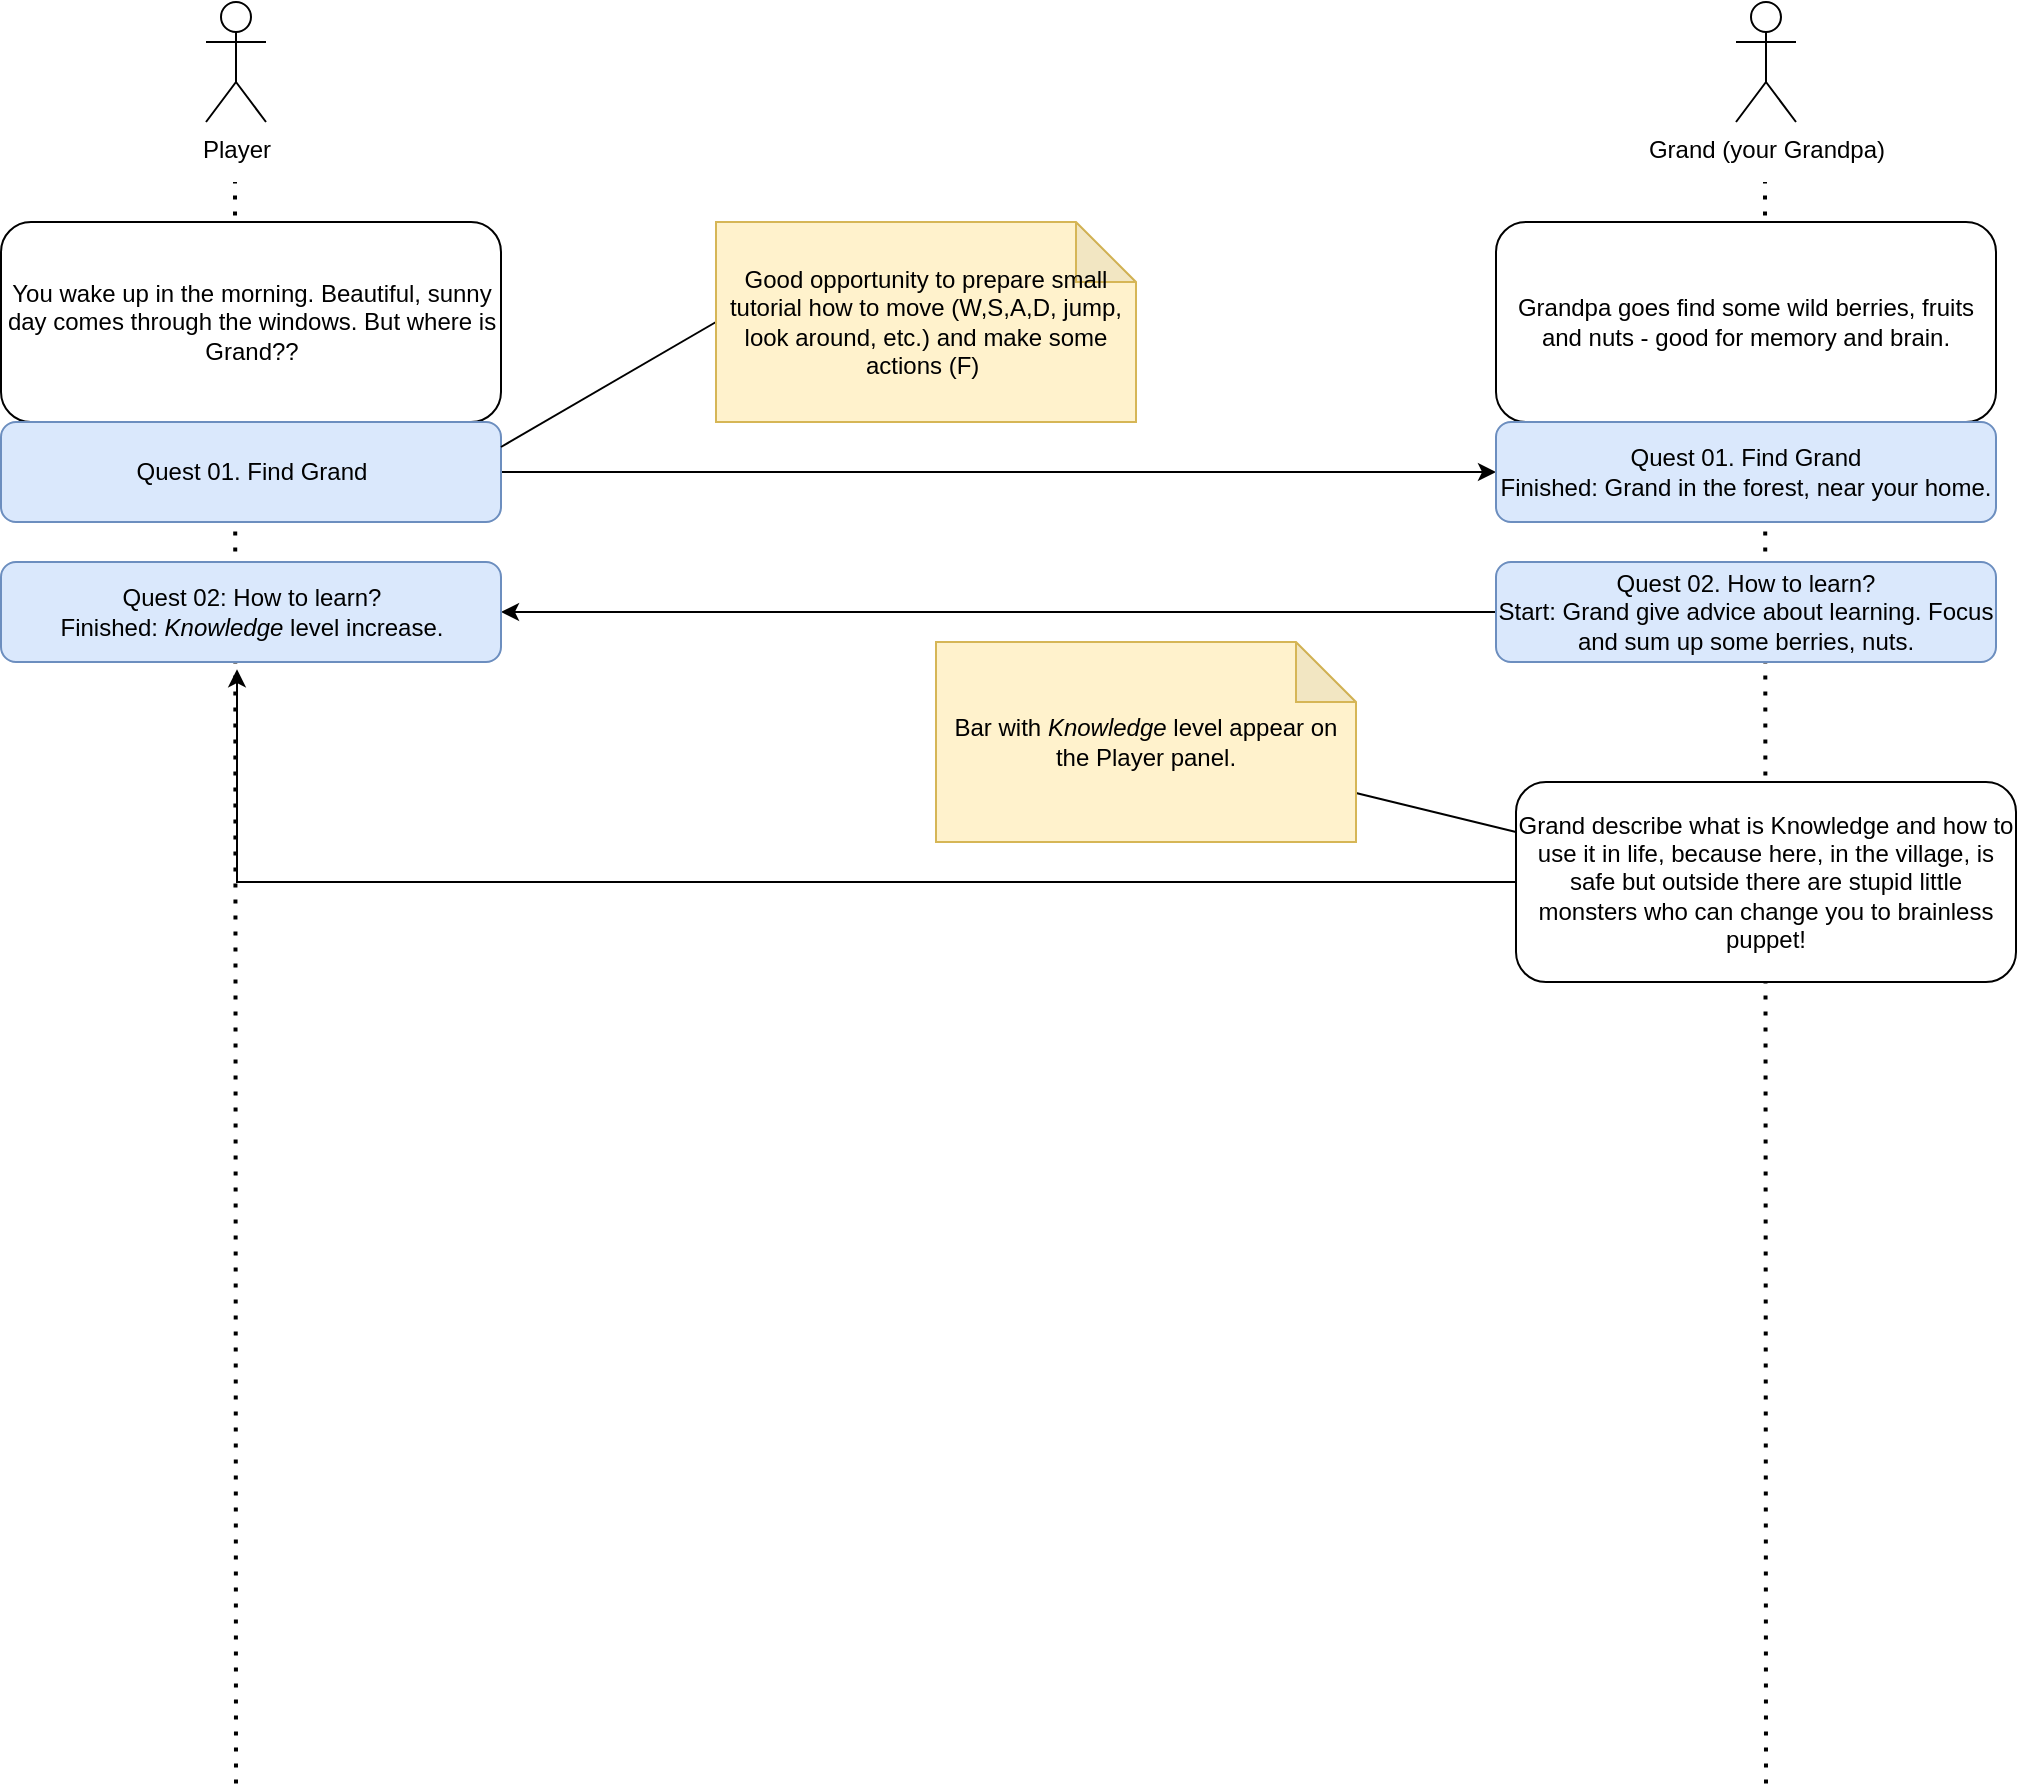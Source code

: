 <mxfile version="24.7.6">
  <diagram name="Strona-1" id="Y-7ij9XycatPjdk119q_">
    <mxGraphModel dx="1042" dy="567" grid="1" gridSize="10" guides="1" tooltips="1" connect="1" arrows="1" fold="1" page="1" pageScale="1" pageWidth="827" pageHeight="1169" math="0" shadow="0">
      <root>
        <mxCell id="0" />
        <mxCell id="1" parent="0" />
        <mxCell id="K3uyklWiUd7X3cECukyo-6" value="" style="endArrow=none;dashed=1;html=1;dashPattern=1 3;strokeWidth=2;rounded=0;" edge="1" parent="1">
          <mxGeometry width="50" height="50" relative="1" as="geometry">
            <mxPoint x="925" y="920.8" as="sourcePoint" />
            <mxPoint x="924.5" y="120" as="targetPoint" />
          </mxGeometry>
        </mxCell>
        <mxCell id="K3uyklWiUd7X3cECukyo-5" value="" style="endArrow=none;dashed=1;html=1;dashPattern=1 3;strokeWidth=2;rounded=0;" edge="1" parent="1">
          <mxGeometry width="50" height="50" relative="1" as="geometry">
            <mxPoint x="160" y="920.8" as="sourcePoint" />
            <mxPoint x="159.5" y="120" as="targetPoint" />
          </mxGeometry>
        </mxCell>
        <mxCell id="lWqgRdorW4td0UPTbbB5-1" value="Player" style="shape=umlActor;verticalLabelPosition=bottom;verticalAlign=top;html=1;outlineConnect=0;" parent="1" vertex="1">
          <mxGeometry x="145" y="30" width="30" height="60" as="geometry" />
        </mxCell>
        <mxCell id="lWqgRdorW4td0UPTbbB5-2" value="You wake up in the morning. Beautiful, sunny day comes through the windows. But where is Grand??" style="rounded=1;whiteSpace=wrap;html=1;" parent="1" vertex="1">
          <mxGeometry x="42.5" y="140" width="250" height="100" as="geometry" />
        </mxCell>
        <mxCell id="K3uyklWiUd7X3cECukyo-4" style="edgeStyle=orthogonalEdgeStyle;rounded=0;orthogonalLoop=1;jettySize=auto;html=1;entryX=0;entryY=0.5;entryDx=0;entryDy=0;" edge="1" parent="1" source="lWqgRdorW4td0UPTbbB5-3" target="K3uyklWiUd7X3cECukyo-3">
          <mxGeometry relative="1" as="geometry" />
        </mxCell>
        <mxCell id="lWqgRdorW4td0UPTbbB5-3" value="Quest 01. Find Grand" style="rounded=1;whiteSpace=wrap;html=1;fillColor=#dae8fc;strokeColor=#6c8ebf;" parent="1" vertex="1">
          <mxGeometry x="42.5" y="240" width="250" height="50" as="geometry" />
        </mxCell>
        <mxCell id="K3uyklWiUd7X3cECukyo-1" value="Grand (your Grandpa)" style="shape=umlActor;verticalLabelPosition=bottom;verticalAlign=top;html=1;outlineConnect=0;" vertex="1" parent="1">
          <mxGeometry x="910" y="30" width="30" height="60" as="geometry" />
        </mxCell>
        <mxCell id="K3uyklWiUd7X3cECukyo-2" value="Grandpa goes find some wild berries, fruits and nuts - good for memory and brain." style="rounded=1;whiteSpace=wrap;html=1;" vertex="1" parent="1">
          <mxGeometry x="790" y="140" width="250" height="100" as="geometry" />
        </mxCell>
        <mxCell id="K3uyklWiUd7X3cECukyo-3" value="Quest 01. Find Grand&lt;br&gt;Finished: Grand in the forest, near your home." style="rounded=1;whiteSpace=wrap;html=1;fillColor=#dae8fc;strokeColor=#6c8ebf;" vertex="1" parent="1">
          <mxGeometry x="790" y="240" width="250" height="50" as="geometry" />
        </mxCell>
        <mxCell id="K3uyklWiUd7X3cECukyo-9" style="rounded=0;orthogonalLoop=1;jettySize=auto;html=1;exitX=0;exitY=0.5;exitDx=0;exitDy=0;exitPerimeter=0;entryX=1;entryY=0.25;entryDx=0;entryDy=0;startArrow=none;startFill=0;endArrow=none;endFill=0;" edge="1" parent="1" source="K3uyklWiUd7X3cECukyo-7" target="lWqgRdorW4td0UPTbbB5-3">
          <mxGeometry relative="1" as="geometry" />
        </mxCell>
        <mxCell id="K3uyklWiUd7X3cECukyo-7" value="Good opportunity to prepare small tutorial how to move (W,S,A,D, jump, look around, etc.) and make some actions (F)&amp;nbsp;" style="shape=note;whiteSpace=wrap;html=1;backgroundOutline=1;darkOpacity=0.05;fillColor=#fff2cc;strokeColor=#d6b656;" vertex="1" parent="1">
          <mxGeometry x="400" y="140" width="210" height="100" as="geometry" />
        </mxCell>
        <mxCell id="K3uyklWiUd7X3cECukyo-12" style="edgeStyle=orthogonalEdgeStyle;rounded=0;orthogonalLoop=1;jettySize=auto;html=1;entryX=1;entryY=0.5;entryDx=0;entryDy=0;" edge="1" parent="1" source="K3uyklWiUd7X3cECukyo-10" target="K3uyklWiUd7X3cECukyo-11">
          <mxGeometry relative="1" as="geometry" />
        </mxCell>
        <mxCell id="K3uyklWiUd7X3cECukyo-10" value="Quest 02. How to learn?&lt;br&gt;Start: Grand give advice about learning. Focus and sum up some berries, nuts." style="rounded=1;whiteSpace=wrap;html=1;fillColor=#dae8fc;strokeColor=#6c8ebf;" vertex="1" parent="1">
          <mxGeometry x="790" y="310" width="250" height="50" as="geometry" />
        </mxCell>
        <mxCell id="K3uyklWiUd7X3cECukyo-11" value="Quest 02: How to learn?&lt;br&gt;Finished: &lt;i&gt;Knowledge&lt;/i&gt;&amp;nbsp;level increase." style="rounded=1;whiteSpace=wrap;html=1;fillColor=#dae8fc;strokeColor=#6c8ebf;" vertex="1" parent="1">
          <mxGeometry x="42.5" y="310" width="250" height="50" as="geometry" />
        </mxCell>
        <mxCell id="K3uyklWiUd7X3cECukyo-13" value="Grand describe what is Knowledge and how to use it in life, because here, in the village, is safe but outside there are stupid little monsters who can change you to brainless puppet!" style="rounded=1;whiteSpace=wrap;html=1;" vertex="1" parent="1">
          <mxGeometry x="800" y="420" width="250" height="100" as="geometry" />
        </mxCell>
        <mxCell id="K3uyklWiUd7X3cECukyo-14" style="edgeStyle=orthogonalEdgeStyle;rounded=0;orthogonalLoop=1;jettySize=auto;html=1;entryX=0.472;entryY=1.072;entryDx=0;entryDy=0;entryPerimeter=0;" edge="1" parent="1" source="K3uyklWiUd7X3cECukyo-13" target="K3uyklWiUd7X3cECukyo-11">
          <mxGeometry relative="1" as="geometry" />
        </mxCell>
        <mxCell id="K3uyklWiUd7X3cECukyo-16" style="rounded=0;orthogonalLoop=1;jettySize=auto;html=1;entryX=0;entryY=0.25;entryDx=0;entryDy=0;endArrow=none;endFill=0;" edge="1" parent="1" source="K3uyklWiUd7X3cECukyo-15" target="K3uyklWiUd7X3cECukyo-13">
          <mxGeometry relative="1" as="geometry" />
        </mxCell>
        <mxCell id="K3uyklWiUd7X3cECukyo-15" value="Bar with &lt;i&gt;Knowledge&lt;/i&gt;&amp;nbsp;level appear on the Player panel." style="shape=note;whiteSpace=wrap;html=1;backgroundOutline=1;darkOpacity=0.05;fillColor=#fff2cc;strokeColor=#d6b656;" vertex="1" parent="1">
          <mxGeometry x="510" y="350" width="210" height="100" as="geometry" />
        </mxCell>
      </root>
    </mxGraphModel>
  </diagram>
</mxfile>
